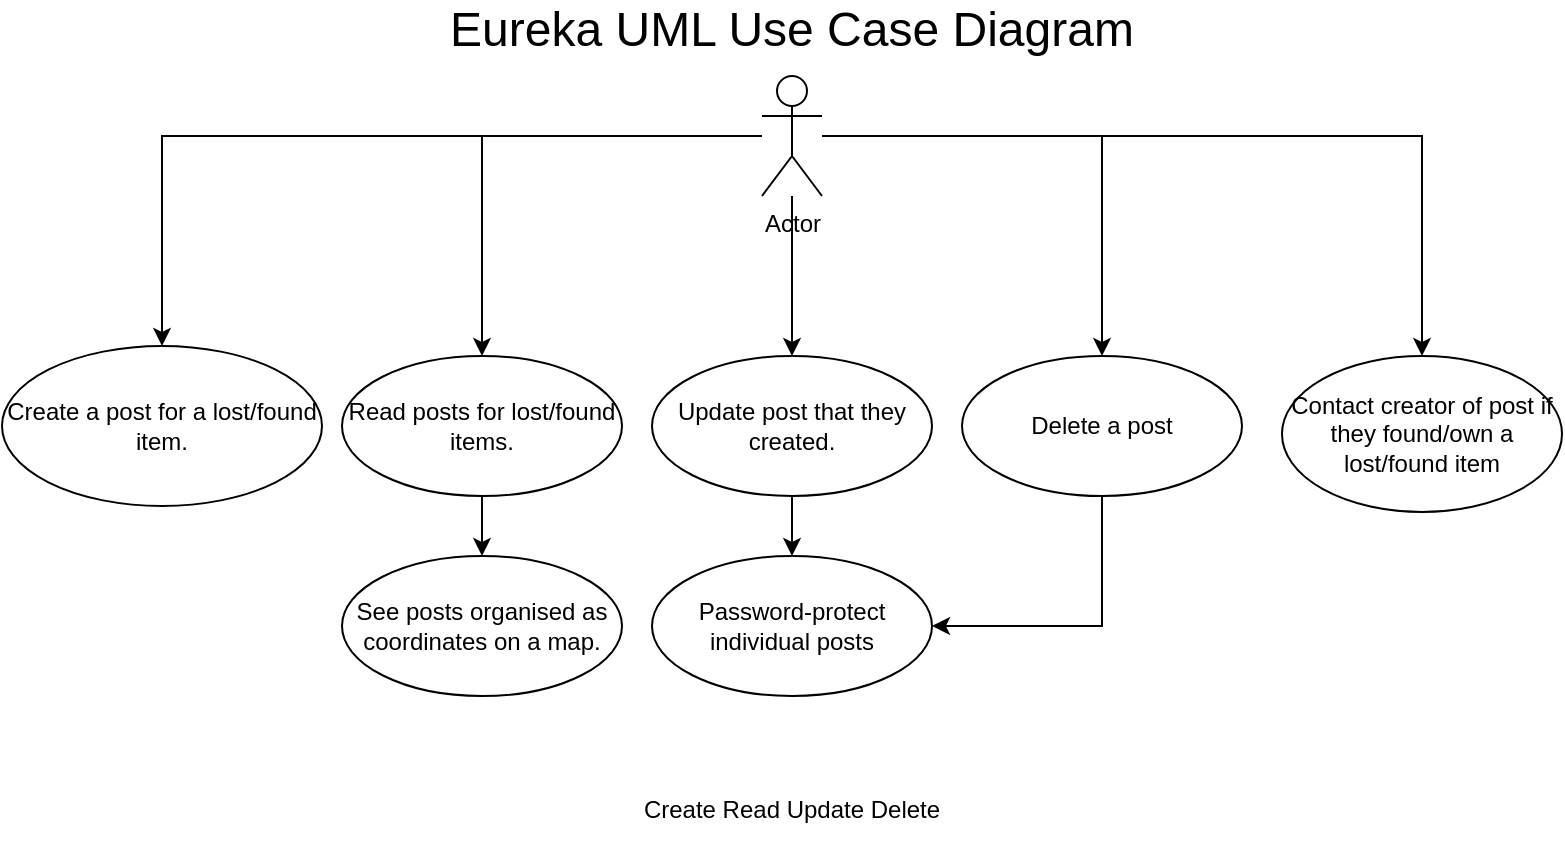 <mxfile version="28.0.4">
  <diagram name="Page-1" id="suoBtGgEANYbXbVHw2rL">
    <mxGraphModel dx="1111" dy="552" grid="1" gridSize="10" guides="1" tooltips="1" connect="1" arrows="1" fold="1" page="1" pageScale="1" pageWidth="850" pageHeight="1100" math="0" shadow="0">
      <root>
        <mxCell id="0" />
        <mxCell id="1" parent="0" />
        <mxCell id="iy57UkjjnLxhf_NylSwj-3" style="edgeStyle=orthogonalEdgeStyle;rounded=0;orthogonalLoop=1;jettySize=auto;html=1;" parent="1" source="iy57UkjjnLxhf_NylSwj-1" target="iy57UkjjnLxhf_NylSwj-2" edge="1">
          <mxGeometry relative="1" as="geometry" />
        </mxCell>
        <mxCell id="iy57UkjjnLxhf_NylSwj-6" style="edgeStyle=orthogonalEdgeStyle;rounded=0;orthogonalLoop=1;jettySize=auto;html=1;entryX=0.5;entryY=0;entryDx=0;entryDy=0;" parent="1" source="iy57UkjjnLxhf_NylSwj-1" target="iy57UkjjnLxhf_NylSwj-5" edge="1">
          <mxGeometry relative="1" as="geometry" />
        </mxCell>
        <mxCell id="iy57UkjjnLxhf_NylSwj-8" style="edgeStyle=orthogonalEdgeStyle;rounded=0;orthogonalLoop=1;jettySize=auto;html=1;entryX=0.5;entryY=0;entryDx=0;entryDy=0;" parent="1" source="iy57UkjjnLxhf_NylSwj-1" target="iy57UkjjnLxhf_NylSwj-7" edge="1">
          <mxGeometry relative="1" as="geometry" />
        </mxCell>
        <mxCell id="XmbwhB73pMSOdemntvVz-7" style="edgeStyle=orthogonalEdgeStyle;rounded=0;orthogonalLoop=1;jettySize=auto;html=1;entryX=0.5;entryY=0;entryDx=0;entryDy=0;" parent="1" source="iy57UkjjnLxhf_NylSwj-1" target="XmbwhB73pMSOdemntvVz-6" edge="1">
          <mxGeometry relative="1" as="geometry" />
        </mxCell>
        <mxCell id="tv_ducz8JUacjMTweFup-9" style="edgeStyle=orthogonalEdgeStyle;rounded=0;orthogonalLoop=1;jettySize=auto;html=1;entryX=0.5;entryY=0;entryDx=0;entryDy=0;" edge="1" parent="1" source="iy57UkjjnLxhf_NylSwj-1" target="tv_ducz8JUacjMTweFup-8">
          <mxGeometry relative="1" as="geometry" />
        </mxCell>
        <mxCell id="iy57UkjjnLxhf_NylSwj-1" value="Actor" style="shape=umlActor;verticalLabelPosition=bottom;verticalAlign=top;html=1;outlineConnect=0;" parent="1" vertex="1">
          <mxGeometry x="410" y="48" width="30" height="60" as="geometry" />
        </mxCell>
        <mxCell id="tv_ducz8JUacjMTweFup-4" value="" style="edgeStyle=orthogonalEdgeStyle;rounded=0;orthogonalLoop=1;jettySize=auto;html=1;" edge="1" parent="1" source="iy57UkjjnLxhf_NylSwj-2" target="tv_ducz8JUacjMTweFup-3">
          <mxGeometry relative="1" as="geometry" />
        </mxCell>
        <mxCell id="iy57UkjjnLxhf_NylSwj-2" value="Update post that they created." style="ellipse;whiteSpace=wrap;html=1;" parent="1" vertex="1">
          <mxGeometry x="355" y="188" width="140" height="70" as="geometry" />
        </mxCell>
        <mxCell id="tv_ducz8JUacjMTweFup-5" style="edgeStyle=orthogonalEdgeStyle;rounded=0;orthogonalLoop=1;jettySize=auto;html=1;entryX=1;entryY=0.5;entryDx=0;entryDy=0;exitX=0.5;exitY=1;exitDx=0;exitDy=0;" edge="1" parent="1" source="iy57UkjjnLxhf_NylSwj-5" target="tv_ducz8JUacjMTweFup-3">
          <mxGeometry relative="1" as="geometry" />
        </mxCell>
        <mxCell id="iy57UkjjnLxhf_NylSwj-5" value="Delete a post" style="ellipse;whiteSpace=wrap;html=1;" parent="1" vertex="1">
          <mxGeometry x="510" y="188" width="140" height="70" as="geometry" />
        </mxCell>
        <mxCell id="tv_ducz8JUacjMTweFup-2" style="edgeStyle=orthogonalEdgeStyle;rounded=0;orthogonalLoop=1;jettySize=auto;html=1;exitX=0.5;exitY=1;exitDx=0;exitDy=0;entryX=0.5;entryY=0;entryDx=0;entryDy=0;" edge="1" parent="1" source="iy57UkjjnLxhf_NylSwj-7" target="tv_ducz8JUacjMTweFup-1">
          <mxGeometry relative="1" as="geometry" />
        </mxCell>
        <mxCell id="iy57UkjjnLxhf_NylSwj-7" value="Read posts for lost/found items." style="ellipse;whiteSpace=wrap;html=1;" parent="1" vertex="1">
          <mxGeometry x="200" y="188" width="140" height="70" as="geometry" />
        </mxCell>
        <mxCell id="XmbwhB73pMSOdemntvVz-6" value="Create a post for a lost/found item." style="ellipse;whiteSpace=wrap;html=1;" parent="1" vertex="1">
          <mxGeometry x="30" y="183" width="160" height="80" as="geometry" />
        </mxCell>
        <mxCell id="XmbwhB73pMSOdemntvVz-8" value="&lt;font style=&quot;font-size: 24px;&quot;&gt;Eureka UML Use Case Diagram&lt;/font&gt;" style="text;html=1;align=center;verticalAlign=middle;whiteSpace=wrap;rounded=0;" parent="1" vertex="1">
          <mxGeometry x="250" y="10" width="350" height="30" as="geometry" />
        </mxCell>
        <mxCell id="tv_ducz8JUacjMTweFup-1" value="See posts organised as coordinates on a map." style="ellipse;whiteSpace=wrap;html=1;" vertex="1" parent="1">
          <mxGeometry x="200" y="288" width="140" height="70" as="geometry" />
        </mxCell>
        <mxCell id="tv_ducz8JUacjMTweFup-3" value="Password-protect individual posts" style="ellipse;whiteSpace=wrap;html=1;" vertex="1" parent="1">
          <mxGeometry x="355" y="288" width="140" height="70" as="geometry" />
        </mxCell>
        <mxCell id="tv_ducz8JUacjMTweFup-6" value="Create Read Update Delete" style="text;html=1;align=center;verticalAlign=middle;whiteSpace=wrap;rounded=0;" vertex="1" parent="1">
          <mxGeometry x="340" y="400" width="170" height="30" as="geometry" />
        </mxCell>
        <mxCell id="tv_ducz8JUacjMTweFup-8" value="Contact creator of post if they found/own a lost/found item" style="ellipse;whiteSpace=wrap;html=1;" vertex="1" parent="1">
          <mxGeometry x="670" y="188" width="140" height="78" as="geometry" />
        </mxCell>
      </root>
    </mxGraphModel>
  </diagram>
</mxfile>
